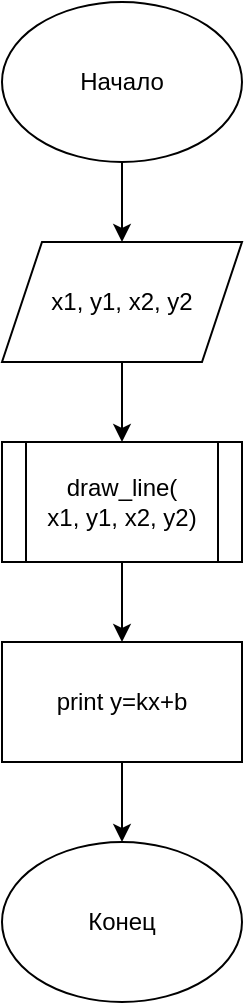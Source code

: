 <mxfile version="17.4.6" type="device"><diagram id="4FAv-ltlkpTwrcoNt-BB" name="Page-1"><mxGraphModel dx="1422" dy="762" grid="1" gridSize="10" guides="1" tooltips="1" connect="1" arrows="1" fold="1" page="1" pageScale="1" pageWidth="827" pageHeight="1169" math="0" shadow="0"><root><mxCell id="0"/><mxCell id="1" parent="0"/><mxCell id="v_wpJ0ouzb2rh5Ru5AyB-3" value="" style="edgeStyle=orthogonalEdgeStyle;rounded=0;orthogonalLoop=1;jettySize=auto;html=1;" edge="1" parent="1" source="v_wpJ0ouzb2rh5Ru5AyB-1" target="v_wpJ0ouzb2rh5Ru5AyB-2"><mxGeometry relative="1" as="geometry"/></mxCell><mxCell id="v_wpJ0ouzb2rh5Ru5AyB-1" value="Начало" style="ellipse;whiteSpace=wrap;html=1;" vertex="1" parent="1"><mxGeometry x="354" width="120" height="80" as="geometry"/></mxCell><mxCell id="v_wpJ0ouzb2rh5Ru5AyB-5" value="" style="edgeStyle=orthogonalEdgeStyle;rounded=0;orthogonalLoop=1;jettySize=auto;html=1;" edge="1" parent="1" source="v_wpJ0ouzb2rh5Ru5AyB-2" target="v_wpJ0ouzb2rh5Ru5AyB-4"><mxGeometry relative="1" as="geometry"/></mxCell><mxCell id="v_wpJ0ouzb2rh5Ru5AyB-2" value="x1, y1, x2, y2" style="shape=parallelogram;perimeter=parallelogramPerimeter;whiteSpace=wrap;html=1;fixedSize=1;" vertex="1" parent="1"><mxGeometry x="354" y="120" width="120" height="60" as="geometry"/></mxCell><mxCell id="v_wpJ0ouzb2rh5Ru5AyB-7" value="" style="edgeStyle=orthogonalEdgeStyle;rounded=0;orthogonalLoop=1;jettySize=auto;html=1;" edge="1" parent="1" source="v_wpJ0ouzb2rh5Ru5AyB-4" target="v_wpJ0ouzb2rh5Ru5AyB-6"><mxGeometry relative="1" as="geometry"/></mxCell><mxCell id="v_wpJ0ouzb2rh5Ru5AyB-4" value="draw_line(&lt;br&gt;x1, y1, x2, y2)" style="shape=process;whiteSpace=wrap;html=1;backgroundOutline=1;" vertex="1" parent="1"><mxGeometry x="354" y="220" width="120" height="60" as="geometry"/></mxCell><mxCell id="v_wpJ0ouzb2rh5Ru5AyB-9" value="" style="edgeStyle=orthogonalEdgeStyle;rounded=0;orthogonalLoop=1;jettySize=auto;html=1;" edge="1" parent="1" source="v_wpJ0ouzb2rh5Ru5AyB-6" target="v_wpJ0ouzb2rh5Ru5AyB-8"><mxGeometry relative="1" as="geometry"/></mxCell><mxCell id="v_wpJ0ouzb2rh5Ru5AyB-6" value="print y=kx+b" style="rounded=0;whiteSpace=wrap;html=1;" vertex="1" parent="1"><mxGeometry x="354" y="320" width="120" height="60" as="geometry"/></mxCell><mxCell id="v_wpJ0ouzb2rh5Ru5AyB-8" value="Конец" style="ellipse;whiteSpace=wrap;html=1;" vertex="1" parent="1"><mxGeometry x="354" y="420" width="120" height="80" as="geometry"/></mxCell></root></mxGraphModel></diagram></mxfile>